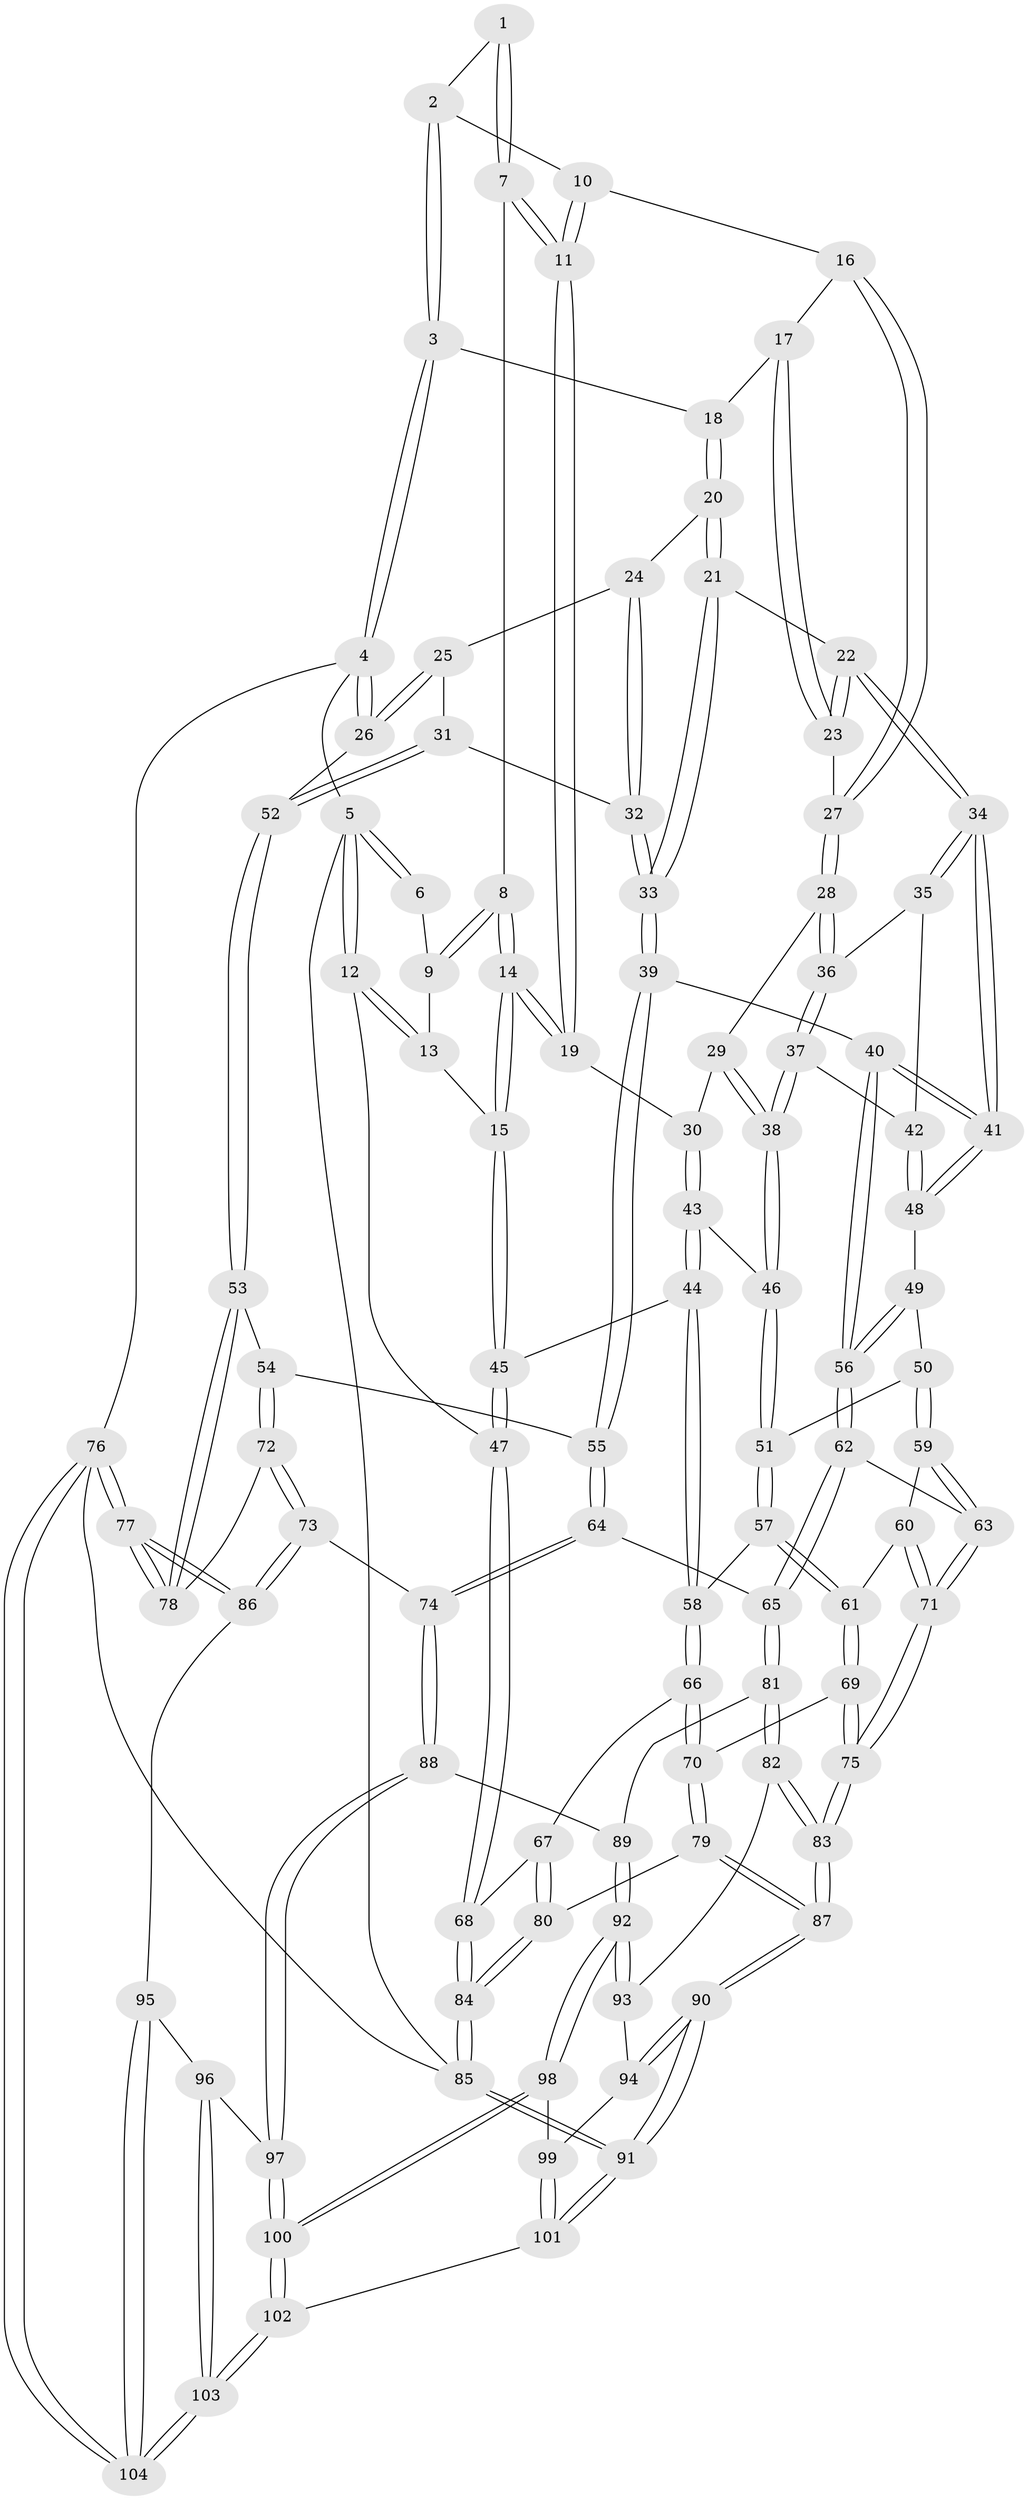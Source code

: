 // Generated by graph-tools (version 1.1) at 2025/11/02/27/25 16:11:59]
// undirected, 104 vertices, 257 edges
graph export_dot {
graph [start="1"]
  node [color=gray90,style=filled];
  1 [pos="+0.16869107727387928+0"];
  2 [pos="+0.24926918411363044+0"];
  3 [pos="+0.6752519132564769+0"];
  4 [pos="+1+0"];
  5 [pos="+0+0"];
  6 [pos="+0.14414832669750144+0"];
  7 [pos="+0.21751825681679574+0.06078566025749927"];
  8 [pos="+0.13080057775729453+0.10808139423524585"];
  9 [pos="+0.0653245127414025+0.06475857524723165"];
  10 [pos="+0.36420984435015735+0.07312012698417934"];
  11 [pos="+0.25358693791708237+0.11249836361856654"];
  12 [pos="+0+0.10827053434350069"];
  13 [pos="+0.04846051568709874+0.08051995522481156"];
  14 [pos="+0.08635130461239977+0.23052682060677301"];
  15 [pos="+0.06918616867129322+0.23942318023574052"];
  16 [pos="+0.43348550914853906+0.09473805299153876"];
  17 [pos="+0.45829681449630644+0.0759243006147267"];
  18 [pos="+0.676550905887222+0"];
  19 [pos="+0.2588272204339168+0.21089928782909784"];
  20 [pos="+0.7074909713652002+0"];
  21 [pos="+0.66953907226089+0.10600442659860351"];
  22 [pos="+0.6065094958862587+0.21629381947702972"];
  23 [pos="+0.5388737415076196+0.20167788546115045"];
  24 [pos="+0.7121984338461278+0"];
  25 [pos="+0.7207979976653714+0"];
  26 [pos="+1+0.24741875434231925"];
  27 [pos="+0.4106121667510513+0.20703826670453365"];
  28 [pos="+0.4091536952207187+0.2090645728047439"];
  29 [pos="+0.3649374444182973+0.22615345914915505"];
  30 [pos="+0.27238402216069363+0.2245883775491399"];
  31 [pos="+0.877599281210969+0.28206582811591285"];
  32 [pos="+0.8107298794040636+0.30994739832543844"];
  33 [pos="+0.7951948298812498+0.3166345912172125"];
  34 [pos="+0.6012298174305601+0.309100832009481"];
  35 [pos="+0.463766877064024+0.2802145065103468"];
  36 [pos="+0.45762062660820313+0.27467100638975644"];
  37 [pos="+0.3942654862629666+0.34598590808909063"];
  38 [pos="+0.3855006475677042+0.3469939166045727"];
  39 [pos="+0.7165839212488405+0.4012258144945334"];
  40 [pos="+0.6251721189564318+0.35584108580083434"];
  41 [pos="+0.6113033290554543+0.33980491365367943"];
  42 [pos="+0.4523824381097874+0.35350243555970684"];
  43 [pos="+0.2623212745927292+0.3082772540436341"];
  44 [pos="+0.1363331625443017+0.4173415845713958"];
  45 [pos="+0+0.3396485956108369"];
  46 [pos="+0.34269116608240835+0.40244093006290405"];
  47 [pos="+0+0.3606701480452374"];
  48 [pos="+0.4773838175835726+0.38304140894607847"];
  49 [pos="+0.4671245562866387+0.4039939532256596"];
  50 [pos="+0.34990938724331816+0.4307682706819737"];
  51 [pos="+0.34425549361154706+0.42451076759118406"];
  52 [pos="+1+0.30164024807775525"];
  53 [pos="+1+0.324591003311807"];
  54 [pos="+0.7461533488567501+0.4794787661194274"];
  55 [pos="+0.7405291673059717+0.4772011680833731"];
  56 [pos="+0.5018155076971984+0.525581702154752"];
  57 [pos="+0.18558027523741683+0.4714114620115382"];
  58 [pos="+0.17554502025924587+0.4680757988042536"];
  59 [pos="+0.37136553633689595+0.4897332540225296"];
  60 [pos="+0.29421352829684694+0.5541222215853656"];
  61 [pos="+0.25980001902536626+0.5574021870047529"];
  62 [pos="+0.4987533196390266+0.5382428665292708"];
  63 [pos="+0.42676519502530574+0.5306152111239331"];
  64 [pos="+0.6436514412939721+0.6047449154496451"];
  65 [pos="+0.5745925437079022+0.6377330830795744"];
  66 [pos="+0.1495133348911558+0.5290361599742612"];
  67 [pos="+0.04847625023900215+0.5832047456531756"];
  68 [pos="+0+0.47975989055127416"];
  69 [pos="+0.2464256844544761+0.6057287854266403"];
  70 [pos="+0.1597646777743056+0.6701336775016781"];
  71 [pos="+0.36021401946178244+0.6261607931092554"];
  72 [pos="+0.8980153913779354+0.5929216055756664"];
  73 [pos="+0.866171187699972+0.7220302823266467"];
  74 [pos="+0.8433730824679275+0.7365056262257625"];
  75 [pos="+0.35546843999365746+0.7023169911590554"];
  76 [pos="+1+1"];
  77 [pos="+1+0.8849583540300683"];
  78 [pos="+1+0.44850285889438496"];
  79 [pos="+0.15504124435611796+0.6794853273180615"];
  80 [pos="+0.12779667741150771+0.6896185889942907"];
  81 [pos="+0.5707514213090472+0.6485384840101965"];
  82 [pos="+0.5519697565762492+0.6834603807327251"];
  83 [pos="+0.36501027772698524+0.7378130300411831"];
  84 [pos="+0+1"];
  85 [pos="+0+1"];
  86 [pos="+1+0.8532510086866376"];
  87 [pos="+0.3296633688732264+0.7895688462204712"];
  88 [pos="+0.8280771993605553+0.7613971309188906"];
  89 [pos="+0.7316856617542237+0.7649426859096825"];
  90 [pos="+0.31252644634973+0.9508539505951226"];
  91 [pos="+0.25901673244811546+1"];
  92 [pos="+0.6236773120683154+0.82437426911814"];
  93 [pos="+0.5604416704094606+0.715502329867146"];
  94 [pos="+0.5005964161516125+0.8376274428606064"];
  95 [pos="+0.8991417623385873+0.9186612645112355"];
  96 [pos="+0.8183078447940757+0.8844307973521531"];
  97 [pos="+0.8088352606880487+0.8704710096992453"];
  98 [pos="+0.6278720294167102+0.8509238504604667"];
  99 [pos="+0.5480992448512859+0.8732814466600581"];
  100 [pos="+0.6613503213486555+0.9058663858564608"];
  101 [pos="+0.31753625352065085+1"];
  102 [pos="+0.576969352136026+1"];
  103 [pos="+0.7638949423787803+1"];
  104 [pos="+0.9710243069489805+1"];
  1 -- 2;
  1 -- 7;
  1 -- 7;
  2 -- 3;
  2 -- 3;
  2 -- 10;
  3 -- 4;
  3 -- 4;
  3 -- 18;
  4 -- 5;
  4 -- 26;
  4 -- 26;
  4 -- 76;
  5 -- 6;
  5 -- 6;
  5 -- 12;
  5 -- 12;
  5 -- 85;
  6 -- 9;
  7 -- 8;
  7 -- 11;
  7 -- 11;
  8 -- 9;
  8 -- 9;
  8 -- 14;
  8 -- 14;
  9 -- 13;
  10 -- 11;
  10 -- 11;
  10 -- 16;
  11 -- 19;
  11 -- 19;
  12 -- 13;
  12 -- 13;
  12 -- 47;
  13 -- 15;
  14 -- 15;
  14 -- 15;
  14 -- 19;
  14 -- 19;
  15 -- 45;
  15 -- 45;
  16 -- 17;
  16 -- 27;
  16 -- 27;
  17 -- 18;
  17 -- 23;
  17 -- 23;
  18 -- 20;
  18 -- 20;
  19 -- 30;
  20 -- 21;
  20 -- 21;
  20 -- 24;
  21 -- 22;
  21 -- 33;
  21 -- 33;
  22 -- 23;
  22 -- 23;
  22 -- 34;
  22 -- 34;
  23 -- 27;
  24 -- 25;
  24 -- 32;
  24 -- 32;
  25 -- 26;
  25 -- 26;
  25 -- 31;
  26 -- 52;
  27 -- 28;
  27 -- 28;
  28 -- 29;
  28 -- 36;
  28 -- 36;
  29 -- 30;
  29 -- 38;
  29 -- 38;
  30 -- 43;
  30 -- 43;
  31 -- 32;
  31 -- 52;
  31 -- 52;
  32 -- 33;
  32 -- 33;
  33 -- 39;
  33 -- 39;
  34 -- 35;
  34 -- 35;
  34 -- 41;
  34 -- 41;
  35 -- 36;
  35 -- 42;
  36 -- 37;
  36 -- 37;
  37 -- 38;
  37 -- 38;
  37 -- 42;
  38 -- 46;
  38 -- 46;
  39 -- 40;
  39 -- 55;
  39 -- 55;
  40 -- 41;
  40 -- 41;
  40 -- 56;
  40 -- 56;
  41 -- 48;
  41 -- 48;
  42 -- 48;
  42 -- 48;
  43 -- 44;
  43 -- 44;
  43 -- 46;
  44 -- 45;
  44 -- 58;
  44 -- 58;
  45 -- 47;
  45 -- 47;
  46 -- 51;
  46 -- 51;
  47 -- 68;
  47 -- 68;
  48 -- 49;
  49 -- 50;
  49 -- 56;
  49 -- 56;
  50 -- 51;
  50 -- 59;
  50 -- 59;
  51 -- 57;
  51 -- 57;
  52 -- 53;
  52 -- 53;
  53 -- 54;
  53 -- 78;
  53 -- 78;
  54 -- 55;
  54 -- 72;
  54 -- 72;
  55 -- 64;
  55 -- 64;
  56 -- 62;
  56 -- 62;
  57 -- 58;
  57 -- 61;
  57 -- 61;
  58 -- 66;
  58 -- 66;
  59 -- 60;
  59 -- 63;
  59 -- 63;
  60 -- 61;
  60 -- 71;
  60 -- 71;
  61 -- 69;
  61 -- 69;
  62 -- 63;
  62 -- 65;
  62 -- 65;
  63 -- 71;
  63 -- 71;
  64 -- 65;
  64 -- 74;
  64 -- 74;
  65 -- 81;
  65 -- 81;
  66 -- 67;
  66 -- 70;
  66 -- 70;
  67 -- 68;
  67 -- 80;
  67 -- 80;
  68 -- 84;
  68 -- 84;
  69 -- 70;
  69 -- 75;
  69 -- 75;
  70 -- 79;
  70 -- 79;
  71 -- 75;
  71 -- 75;
  72 -- 73;
  72 -- 73;
  72 -- 78;
  73 -- 74;
  73 -- 86;
  73 -- 86;
  74 -- 88;
  74 -- 88;
  75 -- 83;
  75 -- 83;
  76 -- 77;
  76 -- 77;
  76 -- 104;
  76 -- 104;
  76 -- 85;
  77 -- 78;
  77 -- 78;
  77 -- 86;
  77 -- 86;
  79 -- 80;
  79 -- 87;
  79 -- 87;
  80 -- 84;
  80 -- 84;
  81 -- 82;
  81 -- 82;
  81 -- 89;
  82 -- 83;
  82 -- 83;
  82 -- 93;
  83 -- 87;
  83 -- 87;
  84 -- 85;
  84 -- 85;
  85 -- 91;
  85 -- 91;
  86 -- 95;
  87 -- 90;
  87 -- 90;
  88 -- 89;
  88 -- 97;
  88 -- 97;
  89 -- 92;
  89 -- 92;
  90 -- 91;
  90 -- 91;
  90 -- 94;
  90 -- 94;
  91 -- 101;
  91 -- 101;
  92 -- 93;
  92 -- 93;
  92 -- 98;
  92 -- 98;
  93 -- 94;
  94 -- 99;
  95 -- 96;
  95 -- 104;
  95 -- 104;
  96 -- 97;
  96 -- 103;
  96 -- 103;
  97 -- 100;
  97 -- 100;
  98 -- 99;
  98 -- 100;
  98 -- 100;
  99 -- 101;
  99 -- 101;
  100 -- 102;
  100 -- 102;
  101 -- 102;
  102 -- 103;
  102 -- 103;
  103 -- 104;
  103 -- 104;
}
